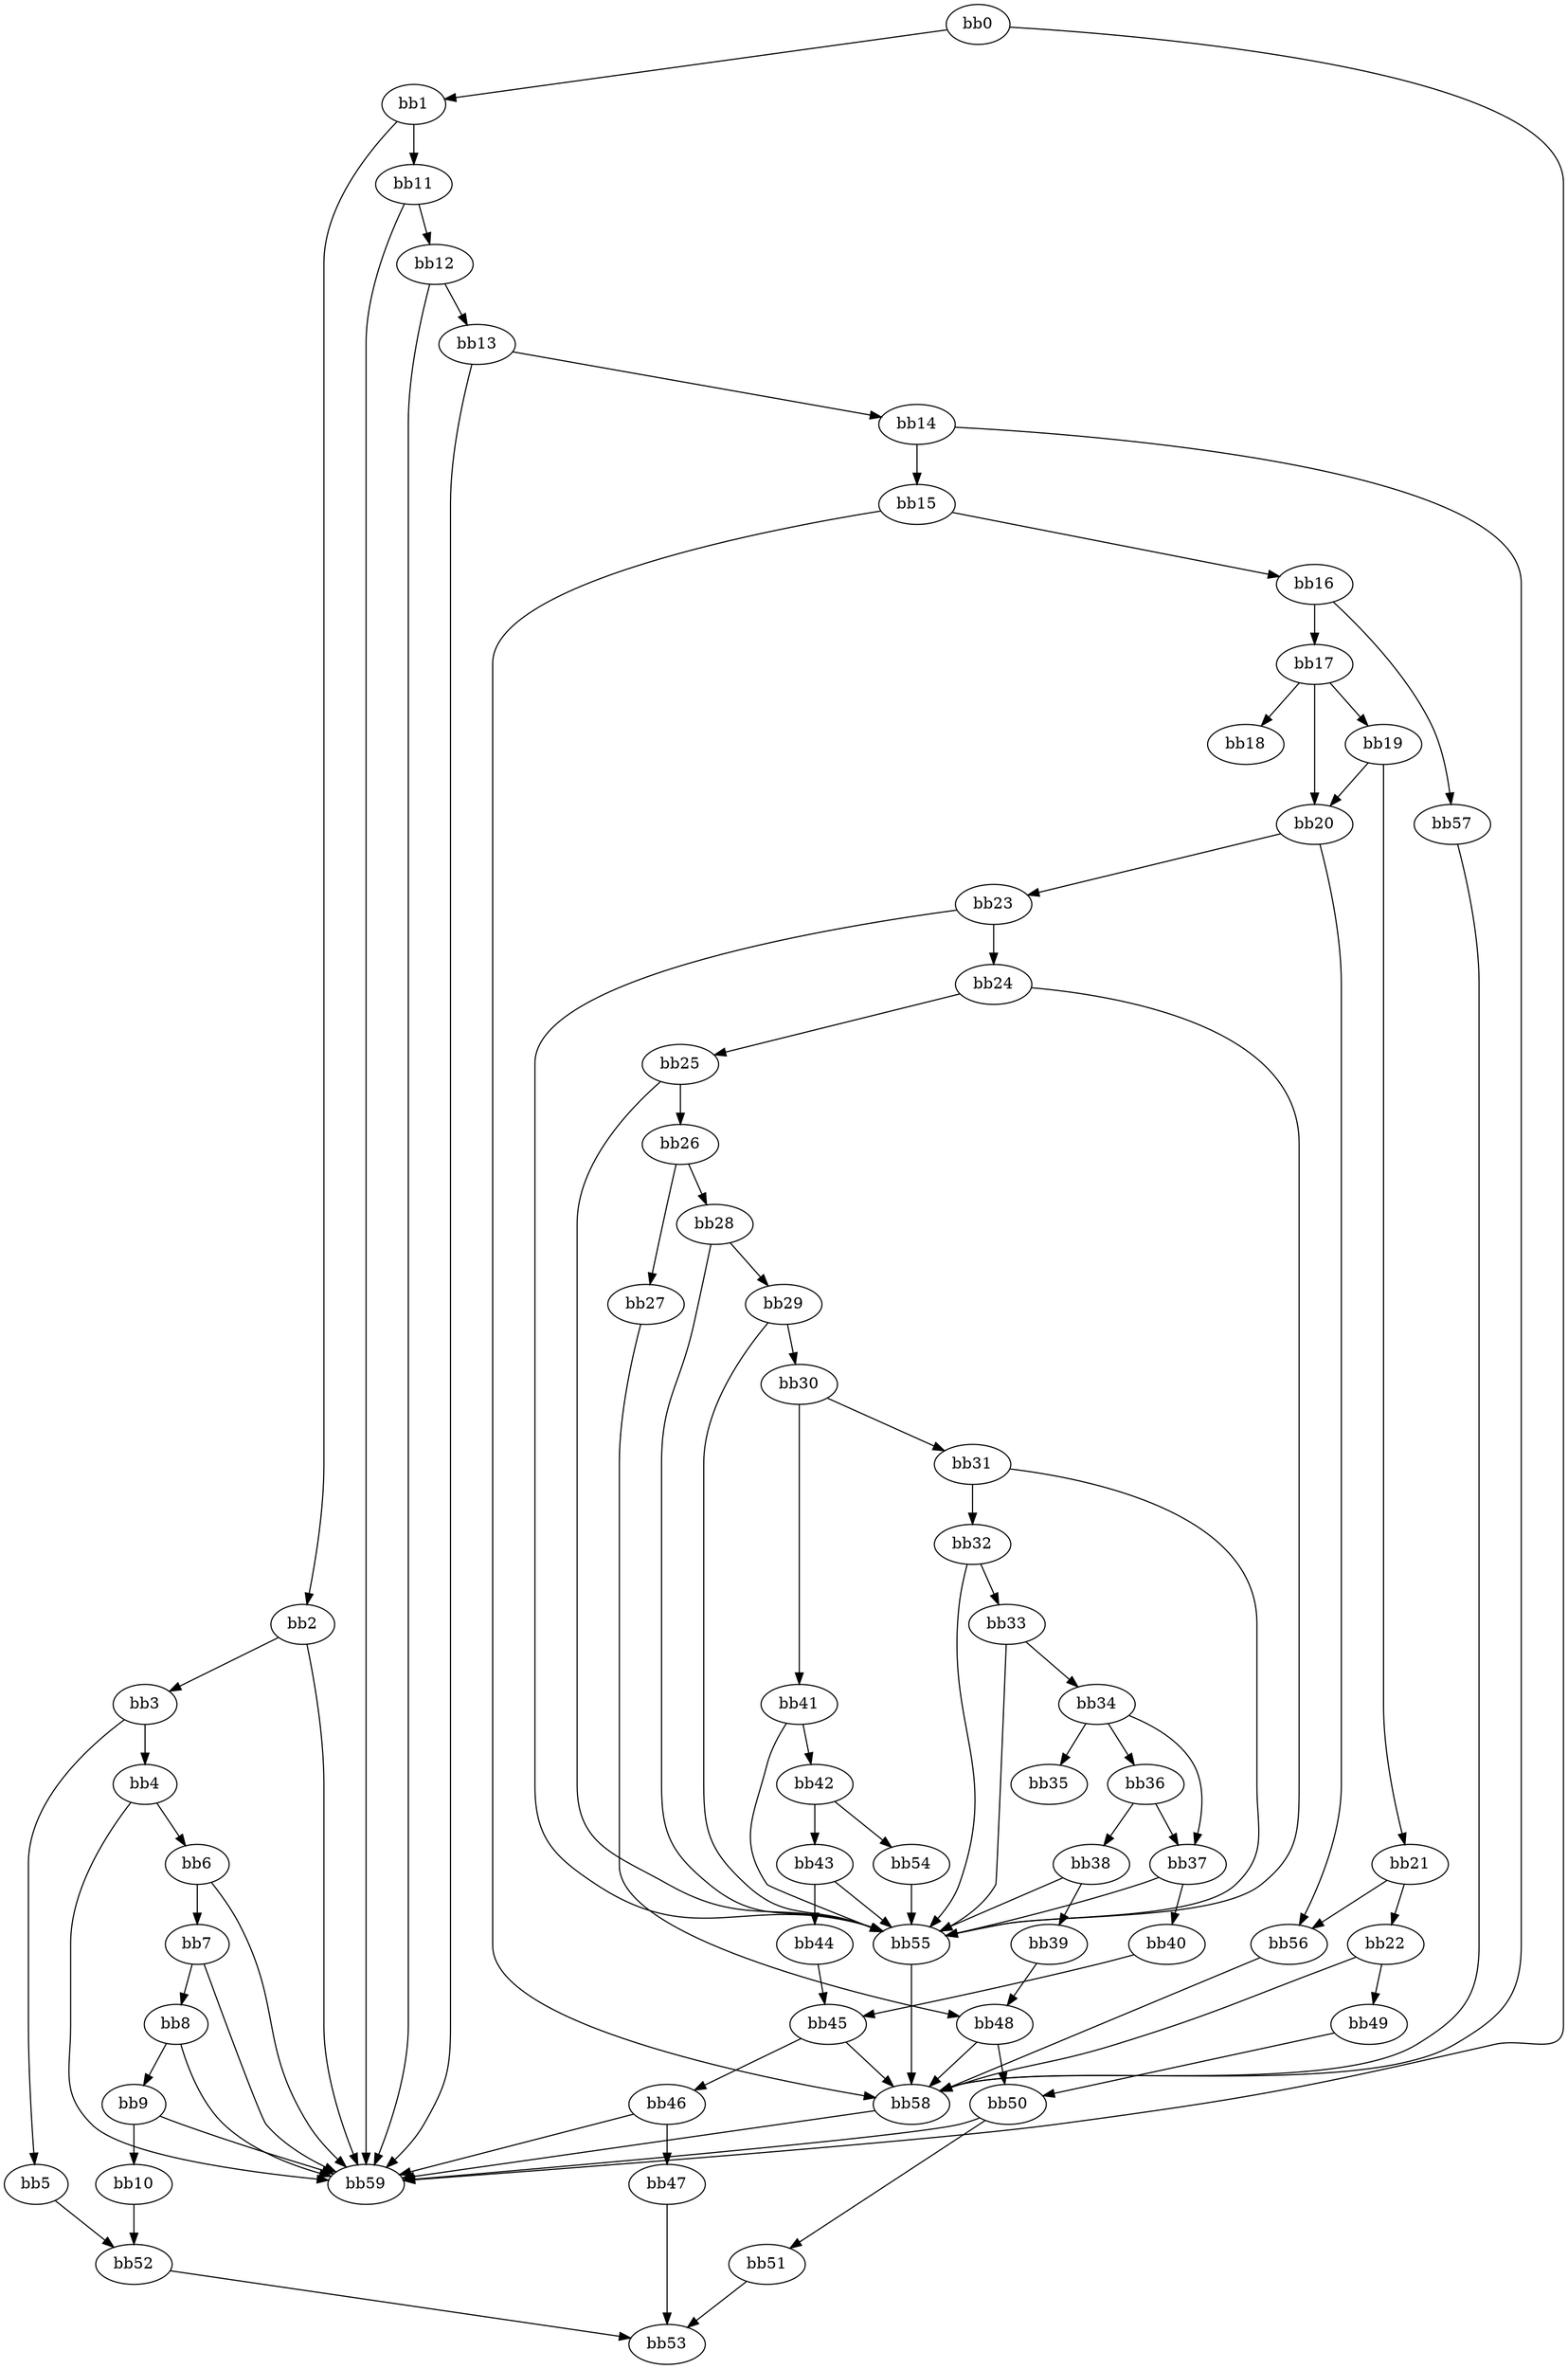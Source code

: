 digraph {
    0 [ label = "bb0\l" ]
    1 [ label = "bb1\l" ]
    2 [ label = "bb2\l" ]
    3 [ label = "bb3\l" ]
    4 [ label = "bb4\l" ]
    5 [ label = "bb5\l" ]
    6 [ label = "bb6\l" ]
    7 [ label = "bb7\l" ]
    8 [ label = "bb8\l" ]
    9 [ label = "bb9\l" ]
    10 [ label = "bb10\l" ]
    11 [ label = "bb11\l" ]
    12 [ label = "bb12\l" ]
    13 [ label = "bb13\l" ]
    14 [ label = "bb14\l" ]
    15 [ label = "bb15\l" ]
    16 [ label = "bb16\l" ]
    17 [ label = "bb17\l" ]
    18 [ label = "bb18\l" ]
    19 [ label = "bb19\l" ]
    20 [ label = "bb20\l" ]
    21 [ label = "bb21\l" ]
    22 [ label = "bb22\l" ]
    23 [ label = "bb23\l" ]
    24 [ label = "bb24\l" ]
    25 [ label = "bb25\l" ]
    26 [ label = "bb26\l" ]
    27 [ label = "bb27\l" ]
    28 [ label = "bb28\l" ]
    29 [ label = "bb29\l" ]
    30 [ label = "bb30\l" ]
    31 [ label = "bb31\l" ]
    32 [ label = "bb32\l" ]
    33 [ label = "bb33\l" ]
    34 [ label = "bb34\l" ]
    35 [ label = "bb35\l" ]
    36 [ label = "bb36\l" ]
    37 [ label = "bb37\l" ]
    38 [ label = "bb38\l" ]
    39 [ label = "bb39\l" ]
    40 [ label = "bb40\l" ]
    41 [ label = "bb41\l" ]
    42 [ label = "bb42\l" ]
    43 [ label = "bb43\l" ]
    44 [ label = "bb44\l" ]
    45 [ label = "bb45\l" ]
    46 [ label = "bb46\l" ]
    47 [ label = "bb47\l" ]
    48 [ label = "bb48\l" ]
    49 [ label = "bb49\l" ]
    50 [ label = "bb50\l" ]
    51 [ label = "bb51\l" ]
    52 [ label = "bb52\l" ]
    53 [ label = "bb53\l" ]
    54 [ label = "bb54\l" ]
    55 [ label = "bb55\l" ]
    56 [ label = "bb56\l" ]
    57 [ label = "bb57\l" ]
    58 [ label = "bb58\l" ]
    59 [ label = "bb59\l" ]
    0 -> 1 [ ]
    0 -> 59 [ ]
    1 -> 2 [ ]
    1 -> 11 [ ]
    2 -> 3 [ ]
    2 -> 59 [ ]
    3 -> 4 [ ]
    3 -> 5 [ ]
    4 -> 6 [ ]
    4 -> 59 [ ]
    5 -> 52 [ ]
    6 -> 7 [ ]
    6 -> 59 [ ]
    7 -> 8 [ ]
    7 -> 59 [ ]
    8 -> 9 [ ]
    8 -> 59 [ ]
    9 -> 10 [ ]
    9 -> 59 [ ]
    10 -> 52 [ ]
    11 -> 12 [ ]
    11 -> 59 [ ]
    12 -> 13 [ ]
    12 -> 59 [ ]
    13 -> 14 [ ]
    13 -> 59 [ ]
    14 -> 15 [ ]
    14 -> 58 [ ]
    15 -> 16 [ ]
    15 -> 58 [ ]
    16 -> 17 [ ]
    16 -> 57 [ ]
    17 -> 18 [ ]
    17 -> 19 [ ]
    17 -> 20 [ ]
    19 -> 20 [ ]
    19 -> 21 [ ]
    20 -> 23 [ ]
    20 -> 56 [ ]
    21 -> 22 [ ]
    21 -> 56 [ ]
    22 -> 49 [ ]
    22 -> 58 [ ]
    23 -> 24 [ ]
    23 -> 55 [ ]
    24 -> 25 [ ]
    24 -> 55 [ ]
    25 -> 26 [ ]
    25 -> 55 [ ]
    26 -> 27 [ ]
    26 -> 28 [ ]
    27 -> 48 [ ]
    28 -> 29 [ ]
    28 -> 55 [ ]
    29 -> 30 [ ]
    29 -> 55 [ ]
    30 -> 31 [ ]
    30 -> 41 [ ]
    31 -> 32 [ ]
    31 -> 55 [ ]
    32 -> 33 [ ]
    32 -> 55 [ ]
    33 -> 34 [ ]
    33 -> 55 [ ]
    34 -> 35 [ ]
    34 -> 36 [ ]
    34 -> 37 [ ]
    36 -> 37 [ ]
    36 -> 38 [ ]
    37 -> 40 [ ]
    37 -> 55 [ ]
    38 -> 39 [ ]
    38 -> 55 [ ]
    39 -> 48 [ ]
    40 -> 45 [ ]
    41 -> 42 [ ]
    41 -> 55 [ ]
    42 -> 43 [ ]
    42 -> 54 [ ]
    43 -> 44 [ ]
    43 -> 55 [ ]
    44 -> 45 [ ]
    45 -> 46 [ ]
    45 -> 58 [ ]
    46 -> 47 [ ]
    46 -> 59 [ ]
    47 -> 53 [ ]
    48 -> 50 [ ]
    48 -> 58 [ ]
    49 -> 50 [ ]
    50 -> 51 [ ]
    50 -> 59 [ ]
    51 -> 53 [ ]
    52 -> 53 [ ]
    54 -> 55 [ ]
    55 -> 58 [ ]
    56 -> 58 [ ]
    57 -> 58 [ ]
    58 -> 59 [ ]
}

